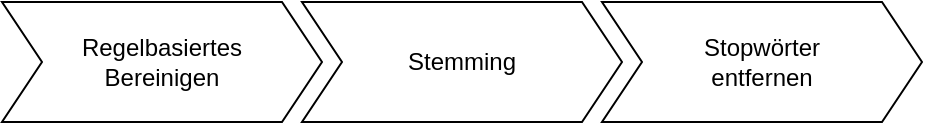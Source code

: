 <mxfile>
    <diagram id="HjmXY29rLGAJ5JFK1KMT" name="cleaning-pipeline-v1">
        <mxGraphModel dx="1005" dy="565" grid="1" gridSize="10" guides="1" tooltips="1" connect="1" arrows="1" fold="1" page="1" pageScale="1" pageWidth="850" pageHeight="1100" math="0" shadow="0">
            <root>
                <mxCell id="0"/>
                <mxCell id="1" parent="0"/>
                <mxCell id="2" value="Regelbasiertes&lt;br&gt;Bereinigen" style="shape=step;perimeter=stepPerimeter;whiteSpace=wrap;html=1;fixedSize=1;" vertex="1" parent="1">
                    <mxGeometry x="195" y="130" width="160" height="60" as="geometry"/>
                </mxCell>
                <mxCell id="3" value="Stemming" style="shape=step;perimeter=stepPerimeter;whiteSpace=wrap;html=1;fixedSize=1;" vertex="1" parent="1">
                    <mxGeometry x="345" y="130" width="160" height="60" as="geometry"/>
                </mxCell>
                <mxCell id="4" value="Stopwörter&lt;br&gt;entfernen" style="shape=step;perimeter=stepPerimeter;whiteSpace=wrap;html=1;fixedSize=1;" vertex="1" parent="1">
                    <mxGeometry x="495" y="130" width="160" height="60" as="geometry"/>
                </mxCell>
            </root>
        </mxGraphModel>
    </diagram>
</mxfile>